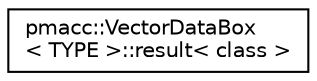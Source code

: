 digraph "Graphical Class Hierarchy"
{
 // LATEX_PDF_SIZE
  edge [fontname="Helvetica",fontsize="10",labelfontname="Helvetica",labelfontsize="10"];
  node [fontname="Helvetica",fontsize="10",shape=record];
  rankdir="LR";
  Node0 [label="pmacc::VectorDataBox\l\< TYPE \>::result\< class \>",height=0.2,width=0.4,color="black", fillcolor="white", style="filled",URL="$structpmacc_1_1_vector_data_box_1_1result.html",tooltip=" "];
}
